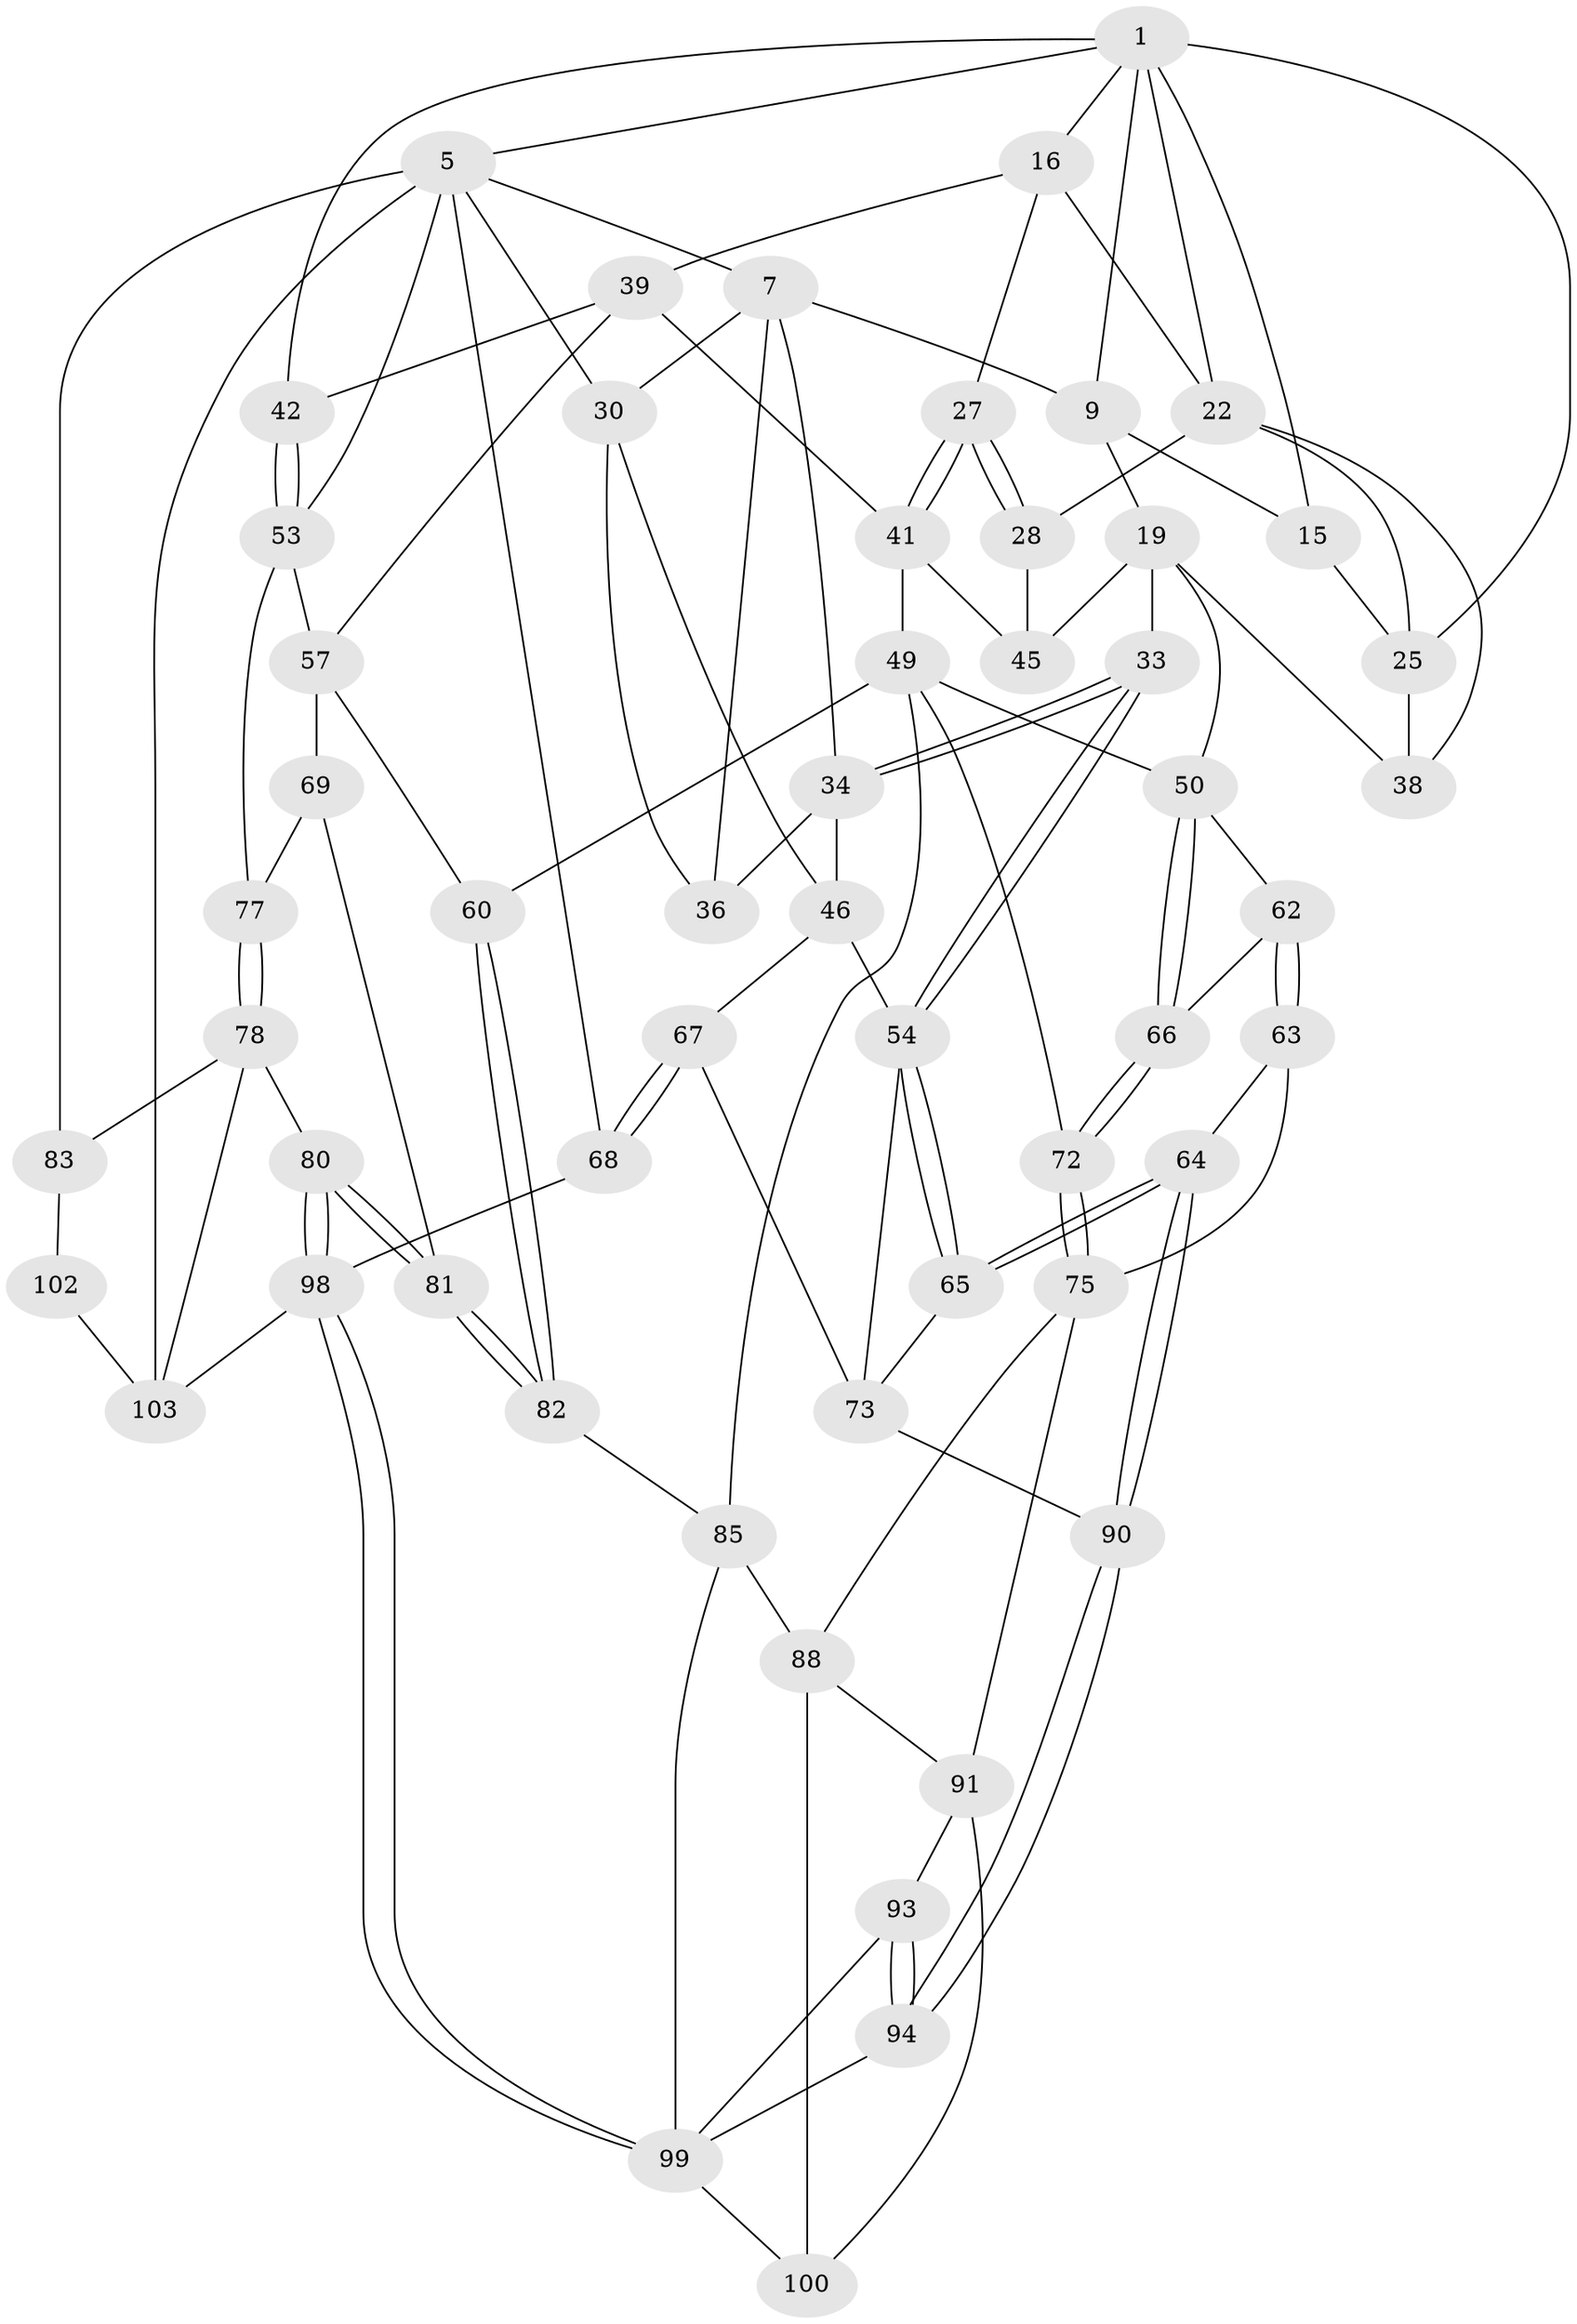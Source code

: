 // original degree distribution, {3: 0.01818181818181818, 4: 0.2545454545454545, 6: 0.23636363636363636, 5: 0.4909090909090909}
// Generated by graph-tools (version 1.1) at 2025/17/03/09/25 04:17:17]
// undirected, 55 vertices, 122 edges
graph export_dot {
graph [start="1"]
  node [color=gray90,style=filled];
  1 [pos="+0.37744345328282325+0",super="+8+2"];
  5 [pos="+1+0",super="+52+6+101"];
  7 [pos="+0.13181318651838742+0",super="+11"];
  9 [pos="+0.2952560260468114+0.07861817228262837",super="+10+18"];
  15 [pos="+0.45092502051678107+0.08359140557726469",super="+17"];
  16 [pos="+0.9563898048344596+0",super="+20"];
  19 [pos="+0.31349373002372516+0.3071306530078527",super="+31"];
  22 [pos="+0.5959893492120658+0.15847004391032984",super="+23"];
  25 [pos="+0.5230643084032037+0.23941333722054667",super="+26"];
  27 [pos="+0.7336000753718805+0.32947192941794345"];
  28 [pos="+0.6407246702516154+0.2888276461886209"];
  30 [pos="+0+0.1340179526164191",super="+37"];
  33 [pos="+0.27545920856817757+0.3270712966429577"];
  34 [pos="+0.2549334065840194+0.3131523956258534",super="+43"];
  36 [pos="+0.03223482011267954+0.2402953031195648"];
  38 [pos="+0.47802064467163713+0.30487420091121153"];
  39 [pos="+0.7736169404993485+0.3264202746330989",super="+40"];
  41 [pos="+0.740865274211566+0.33286632094838103",super="+48"];
  42 [pos="+0.927580284784241+0.3815482184423"];
  45 [pos="+0.4891684580872358+0.37146949171876437"];
  46 [pos="+0+0.44727399576641036",super="+47"];
  49 [pos="+0.5415445988028825+0.49932883661160515",super="+61"];
  50 [pos="+0.42487835843943184+0.49883234994885617",super="+51"];
  53 [pos="+1+0.5298247564092263",super="+56"];
  54 [pos="+0.1835670080305341+0.46235889473455294",super="+55"];
  57 [pos="+0.8673081031245113+0.49000222535040866",super="+58"];
  60 [pos="+0.6450695295291248+0.6158590528561808"];
  62 [pos="+0.3289300492634712+0.49650352577909374"];
  63 [pos="+0.2411183302756998+0.6452171460213858"];
  64 [pos="+0.1975223799501512+0.6284881954755517"];
  65 [pos="+0.1964401694463293+0.6271973740449639"];
  66 [pos="+0.3803102901160977+0.5630600883860026"];
  67 [pos="+0+0.7396476967109207"];
  68 [pos="+0+1"];
  69 [pos="+0.865979943047073+0.6003472388765249",super="+70"];
  72 [pos="+0.37090711188512265+0.6275020799525332"];
  73 [pos="+0.09903651149241015+0.6208482117157388",super="+74"];
  75 [pos="+0.26566981722706445+0.6529200206108448",super="+76"];
  77 [pos="+0.8801532521661314+0.6006884511096359"];
  78 [pos="+0.9093868212600091+0.7221083543425885",super="+79"];
  80 [pos="+0.7786902241586703+0.7483912170176977"];
  81 [pos="+0.7431870424399168+0.6966559992200162"];
  82 [pos="+0.6707006185108392+0.6706052789426943"];
  83 [pos="+1+0.7278264230757658",super="+84"];
  85 [pos="+0.649707305406984+0.6953156688662192",super="+97+86"];
  88 [pos="+0.42087634392905066+0.8056137751622966",super="+96+89"];
  90 [pos="+0.08809716745618684+0.8192602422424059"];
  91 [pos="+0.26440613338239194+0.7704888667391545",super="+92"];
  93 [pos="+0.22401285700497223+0.9805167890227529"];
  94 [pos="+0.2056680062545786+1"];
  98 [pos="+0.6637722883110193+1",super="+106"];
  99 [pos="+0.6512255849401986+1",super="+107"];
  100 [pos="+0.4033071346788779+0.8415277454739797"];
  102 [pos="+1+0.8091946254961564"];
  103 [pos="+0.8856195455479331+0.850309177945755",super="+104"];
  1 -- 9;
  1 -- 15 [weight=2];
  1 -- 16 [weight=2];
  1 -- 5;
  1 -- 22;
  1 -- 25;
  1 -- 42;
  5 -- 53;
  5 -- 83 [weight=2];
  5 -- 68 [weight=2];
  5 -- 30;
  5 -- 7;
  5 -- 103;
  7 -- 34;
  7 -- 36;
  7 -- 9;
  7 -- 30;
  9 -- 19 [weight=2];
  9 -- 15;
  15 -- 25;
  16 -- 27;
  16 -- 22;
  16 -- 39;
  19 -- 33;
  19 -- 38;
  19 -- 45;
  19 -- 50;
  22 -- 38;
  22 -- 25;
  22 -- 28;
  25 -- 38;
  27 -- 28;
  27 -- 28;
  27 -- 41;
  27 -- 41;
  28 -- 45;
  30 -- 46;
  30 -- 36;
  33 -- 34;
  33 -- 34;
  33 -- 54;
  33 -- 54;
  34 -- 36;
  34 -- 46;
  39 -- 42;
  39 -- 41;
  39 -- 57;
  41 -- 45;
  41 -- 49;
  42 -- 53;
  42 -- 53;
  46 -- 54;
  46 -- 67;
  49 -- 50;
  49 -- 72;
  49 -- 60;
  49 -- 85;
  50 -- 66;
  50 -- 66;
  50 -- 62;
  53 -- 57;
  53 -- 77;
  54 -- 65;
  54 -- 65;
  54 -- 73;
  57 -- 69 [weight=2];
  57 -- 60;
  60 -- 82;
  60 -- 82;
  62 -- 63;
  62 -- 63;
  62 -- 66;
  63 -- 64;
  63 -- 75;
  64 -- 65;
  64 -- 65;
  64 -- 90;
  64 -- 90;
  65 -- 73;
  66 -- 72;
  66 -- 72;
  67 -- 68;
  67 -- 68;
  67 -- 73;
  68 -- 98;
  69 -- 77;
  69 -- 81;
  72 -- 75;
  72 -- 75;
  73 -- 90;
  75 -- 91;
  75 -- 88;
  77 -- 78;
  77 -- 78;
  78 -- 80;
  78 -- 103;
  78 -- 83;
  80 -- 81;
  80 -- 81;
  80 -- 98;
  80 -- 98;
  81 -- 82;
  81 -- 82;
  82 -- 85;
  83 -- 102;
  85 -- 99;
  85 -- 88 [weight=2];
  88 -- 100;
  88 -- 91;
  90 -- 94;
  90 -- 94;
  91 -- 100;
  91 -- 93;
  93 -- 94;
  93 -- 94;
  93 -- 99;
  94 -- 99;
  98 -- 99 [weight=2];
  98 -- 99;
  98 -- 103;
  99 -- 100;
  102 -- 103 [weight=2];
}
